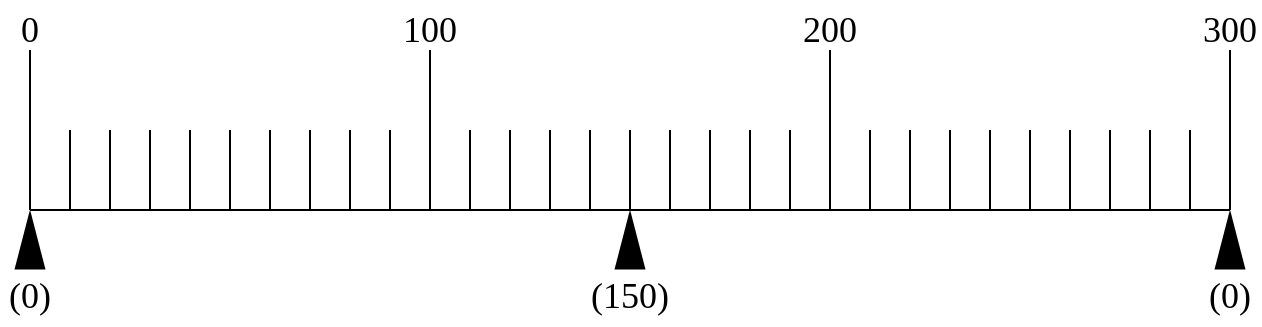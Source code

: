 <mxfile version="20.8.5" type="github">
  <diagram id="T5szKIo6lvxF17VczsSc" name="Page-1">
    <mxGraphModel dx="1434" dy="788" grid="1" gridSize="10" guides="1" tooltips="1" connect="1" arrows="1" fold="1" page="1" pageScale="1" pageWidth="827" pageHeight="1169" math="0" shadow="0">
      <root>
        <mxCell id="0" />
        <mxCell id="1" parent="0" />
        <mxCell id="q0exXqKZU2sjX7vts35a-1" value="" style="endArrow=none;html=1;rounded=0;" parent="1" edge="1">
          <mxGeometry width="50" height="50" relative="1" as="geometry">
            <mxPoint x="60" y="430" as="sourcePoint" />
            <mxPoint x="660" y="430" as="targetPoint" />
          </mxGeometry>
        </mxCell>
        <mxCell id="q0exXqKZU2sjX7vts35a-2" value="" style="endArrow=none;html=1;rounded=0;" parent="1" edge="1">
          <mxGeometry width="50" height="50" relative="1" as="geometry">
            <mxPoint x="60" y="430" as="sourcePoint" />
            <mxPoint x="60" y="350" as="targetPoint" />
          </mxGeometry>
        </mxCell>
        <mxCell id="q0exXqKZU2sjX7vts35a-3" value="" style="endArrow=none;html=1;rounded=0;" parent="1" edge="1">
          <mxGeometry width="50" height="50" relative="1" as="geometry">
            <mxPoint x="80" y="430" as="sourcePoint" />
            <mxPoint x="80" y="390" as="targetPoint" />
          </mxGeometry>
        </mxCell>
        <mxCell id="q0exXqKZU2sjX7vts35a-4" value="" style="endArrow=none;html=1;rounded=0;" parent="1" edge="1">
          <mxGeometry width="50" height="50" relative="1" as="geometry">
            <mxPoint x="120" y="430" as="sourcePoint" />
            <mxPoint x="120" y="390" as="targetPoint" />
          </mxGeometry>
        </mxCell>
        <mxCell id="q0exXqKZU2sjX7vts35a-5" value="" style="endArrow=none;html=1;rounded=0;" parent="1" edge="1">
          <mxGeometry width="50" height="50" relative="1" as="geometry">
            <mxPoint x="100" y="430" as="sourcePoint" />
            <mxPoint x="100" y="390" as="targetPoint" />
          </mxGeometry>
        </mxCell>
        <mxCell id="q0exXqKZU2sjX7vts35a-6" value="" style="endArrow=none;html=1;rounded=0;" parent="1" edge="1">
          <mxGeometry width="50" height="50" relative="1" as="geometry">
            <mxPoint x="140" y="430" as="sourcePoint" />
            <mxPoint x="140" y="390" as="targetPoint" />
          </mxGeometry>
        </mxCell>
        <mxCell id="q0exXqKZU2sjX7vts35a-7" value="" style="endArrow=none;html=1;rounded=0;" parent="1" edge="1">
          <mxGeometry width="50" height="50" relative="1" as="geometry">
            <mxPoint x="160" y="430" as="sourcePoint" />
            <mxPoint x="160" y="390" as="targetPoint" />
          </mxGeometry>
        </mxCell>
        <mxCell id="q0exXqKZU2sjX7vts35a-8" value="" style="endArrow=none;html=1;rounded=0;" parent="1" edge="1">
          <mxGeometry width="50" height="50" relative="1" as="geometry">
            <mxPoint x="180" y="430" as="sourcePoint" />
            <mxPoint x="180" y="390" as="targetPoint" />
          </mxGeometry>
        </mxCell>
        <mxCell id="q0exXqKZU2sjX7vts35a-9" value="" style="endArrow=none;html=1;rounded=0;" parent="1" edge="1">
          <mxGeometry width="50" height="50" relative="1" as="geometry">
            <mxPoint x="200" y="430" as="sourcePoint" />
            <mxPoint x="200" y="390" as="targetPoint" />
          </mxGeometry>
        </mxCell>
        <mxCell id="q0exXqKZU2sjX7vts35a-10" value="" style="endArrow=none;html=1;rounded=0;" parent="1" edge="1">
          <mxGeometry width="50" height="50" relative="1" as="geometry">
            <mxPoint x="240" y="430" as="sourcePoint" />
            <mxPoint x="240" y="390" as="targetPoint" />
          </mxGeometry>
        </mxCell>
        <mxCell id="q0exXqKZU2sjX7vts35a-11" value="" style="endArrow=none;html=1;rounded=0;" parent="1" edge="1">
          <mxGeometry width="50" height="50" relative="1" as="geometry">
            <mxPoint x="220" y="430" as="sourcePoint" />
            <mxPoint x="220" y="390" as="targetPoint" />
          </mxGeometry>
        </mxCell>
        <mxCell id="q0exXqKZU2sjX7vts35a-12" value="" style="endArrow=none;html=1;rounded=0;" parent="1" edge="1">
          <mxGeometry width="50" height="50" relative="1" as="geometry">
            <mxPoint x="260" y="430" as="sourcePoint" />
            <mxPoint x="260" y="350" as="targetPoint" />
          </mxGeometry>
        </mxCell>
        <mxCell id="q0exXqKZU2sjX7vts35a-28" value="" style="endArrow=none;html=1;rounded=0;" parent="1" edge="1">
          <mxGeometry width="50" height="50" relative="1" as="geometry">
            <mxPoint x="280" y="430" as="sourcePoint" />
            <mxPoint x="280" y="390" as="targetPoint" />
          </mxGeometry>
        </mxCell>
        <mxCell id="q0exXqKZU2sjX7vts35a-29" value="" style="endArrow=none;html=1;rounded=0;" parent="1" edge="1">
          <mxGeometry width="50" height="50" relative="1" as="geometry">
            <mxPoint x="320.0" y="430" as="sourcePoint" />
            <mxPoint x="320.0" y="390" as="targetPoint" />
          </mxGeometry>
        </mxCell>
        <mxCell id="q0exXqKZU2sjX7vts35a-30" value="" style="endArrow=none;html=1;rounded=0;" parent="1" edge="1">
          <mxGeometry width="50" height="50" relative="1" as="geometry">
            <mxPoint x="300" y="430" as="sourcePoint" />
            <mxPoint x="300" y="390" as="targetPoint" />
          </mxGeometry>
        </mxCell>
        <mxCell id="q0exXqKZU2sjX7vts35a-31" value="" style="endArrow=none;html=1;rounded=0;" parent="1" edge="1">
          <mxGeometry width="50" height="50" relative="1" as="geometry">
            <mxPoint x="340.0" y="430" as="sourcePoint" />
            <mxPoint x="340.0" y="390" as="targetPoint" />
          </mxGeometry>
        </mxCell>
        <mxCell id="q0exXqKZU2sjX7vts35a-32" value="" style="endArrow=none;html=1;rounded=0;" parent="1" edge="1">
          <mxGeometry width="50" height="50" relative="1" as="geometry">
            <mxPoint x="360.0" y="430" as="sourcePoint" />
            <mxPoint x="360.0" y="390" as="targetPoint" />
          </mxGeometry>
        </mxCell>
        <mxCell id="q0exXqKZU2sjX7vts35a-33" value="" style="endArrow=none;html=1;rounded=0;" parent="1" edge="1">
          <mxGeometry width="50" height="50" relative="1" as="geometry">
            <mxPoint x="380" y="430" as="sourcePoint" />
            <mxPoint x="380" y="390" as="targetPoint" />
          </mxGeometry>
        </mxCell>
        <mxCell id="q0exXqKZU2sjX7vts35a-34" value="" style="endArrow=none;html=1;rounded=0;" parent="1" edge="1">
          <mxGeometry width="50" height="50" relative="1" as="geometry">
            <mxPoint x="400" y="430" as="sourcePoint" />
            <mxPoint x="400" y="390" as="targetPoint" />
          </mxGeometry>
        </mxCell>
        <mxCell id="q0exXqKZU2sjX7vts35a-35" value="" style="endArrow=none;html=1;rounded=0;" parent="1" edge="1">
          <mxGeometry width="50" height="50" relative="1" as="geometry">
            <mxPoint x="440" y="430" as="sourcePoint" />
            <mxPoint x="440" y="390" as="targetPoint" />
          </mxGeometry>
        </mxCell>
        <mxCell id="q0exXqKZU2sjX7vts35a-36" value="" style="endArrow=none;html=1;rounded=0;" parent="1" edge="1">
          <mxGeometry width="50" height="50" relative="1" as="geometry">
            <mxPoint x="420" y="430" as="sourcePoint" />
            <mxPoint x="420" y="390" as="targetPoint" />
          </mxGeometry>
        </mxCell>
        <mxCell id="q0exXqKZU2sjX7vts35a-37" value="" style="endArrow=none;html=1;rounded=0;" parent="1" edge="1">
          <mxGeometry width="50" height="50" relative="1" as="geometry">
            <mxPoint x="460" y="430" as="sourcePoint" />
            <mxPoint x="460" y="350" as="targetPoint" />
          </mxGeometry>
        </mxCell>
        <mxCell id="q0exXqKZU2sjX7vts35a-38" value="" style="endArrow=none;html=1;rounded=0;" parent="1" edge="1">
          <mxGeometry width="50" height="50" relative="1" as="geometry">
            <mxPoint x="480" y="430" as="sourcePoint" />
            <mxPoint x="480" y="390" as="targetPoint" />
          </mxGeometry>
        </mxCell>
        <mxCell id="q0exXqKZU2sjX7vts35a-39" value="" style="endArrow=none;html=1;rounded=0;" parent="1" edge="1">
          <mxGeometry width="50" height="50" relative="1" as="geometry">
            <mxPoint x="520.0" y="430" as="sourcePoint" />
            <mxPoint x="520.0" y="390" as="targetPoint" />
          </mxGeometry>
        </mxCell>
        <mxCell id="q0exXqKZU2sjX7vts35a-40" value="" style="endArrow=none;html=1;rounded=0;" parent="1" edge="1">
          <mxGeometry width="50" height="50" relative="1" as="geometry">
            <mxPoint x="500" y="430" as="sourcePoint" />
            <mxPoint x="500" y="390" as="targetPoint" />
          </mxGeometry>
        </mxCell>
        <mxCell id="q0exXqKZU2sjX7vts35a-41" value="" style="endArrow=none;html=1;rounded=0;" parent="1" edge="1">
          <mxGeometry width="50" height="50" relative="1" as="geometry">
            <mxPoint x="540.0" y="430" as="sourcePoint" />
            <mxPoint x="540.0" y="390" as="targetPoint" />
          </mxGeometry>
        </mxCell>
        <mxCell id="q0exXqKZU2sjX7vts35a-42" value="" style="endArrow=none;html=1;rounded=0;" parent="1" edge="1">
          <mxGeometry width="50" height="50" relative="1" as="geometry">
            <mxPoint x="560.0" y="430" as="sourcePoint" />
            <mxPoint x="560.0" y="390" as="targetPoint" />
          </mxGeometry>
        </mxCell>
        <mxCell id="q0exXqKZU2sjX7vts35a-43" value="" style="endArrow=none;html=1;rounded=0;" parent="1" edge="1">
          <mxGeometry width="50" height="50" relative="1" as="geometry">
            <mxPoint x="580" y="430" as="sourcePoint" />
            <mxPoint x="580" y="390" as="targetPoint" />
          </mxGeometry>
        </mxCell>
        <mxCell id="q0exXqKZU2sjX7vts35a-44" value="" style="endArrow=none;html=1;rounded=0;" parent="1" edge="1">
          <mxGeometry width="50" height="50" relative="1" as="geometry">
            <mxPoint x="600" y="430" as="sourcePoint" />
            <mxPoint x="600" y="390" as="targetPoint" />
          </mxGeometry>
        </mxCell>
        <mxCell id="q0exXqKZU2sjX7vts35a-45" value="" style="endArrow=none;html=1;rounded=0;" parent="1" edge="1">
          <mxGeometry width="50" height="50" relative="1" as="geometry">
            <mxPoint x="640" y="430" as="sourcePoint" />
            <mxPoint x="640" y="390" as="targetPoint" />
          </mxGeometry>
        </mxCell>
        <mxCell id="q0exXqKZU2sjX7vts35a-46" value="" style="endArrow=none;html=1;rounded=0;" parent="1" edge="1">
          <mxGeometry width="50" height="50" relative="1" as="geometry">
            <mxPoint x="620" y="430" as="sourcePoint" />
            <mxPoint x="620" y="390" as="targetPoint" />
          </mxGeometry>
        </mxCell>
        <mxCell id="q0exXqKZU2sjX7vts35a-47" value="" style="endArrow=none;html=1;rounded=0;" parent="1" edge="1">
          <mxGeometry width="50" height="50" relative="1" as="geometry">
            <mxPoint x="660" y="430" as="sourcePoint" />
            <mxPoint x="660" y="350" as="targetPoint" />
          </mxGeometry>
        </mxCell>
        <mxCell id="q0exXqKZU2sjX7vts35a-49" value="" style="triangle;whiteSpace=wrap;html=1;rotation=-90;fillColor=#000000;strokeColor=none;" parent="1" vertex="1">
          <mxGeometry x="45" y="437" width="30" height="15.5" as="geometry" />
        </mxCell>
        <mxCell id="q0exXqKZU2sjX7vts35a-50" value="" style="triangle;whiteSpace=wrap;html=1;rotation=-90;fillColor=#000000;strokeColor=none;" parent="1" vertex="1">
          <mxGeometry x="345" y="437" width="30" height="15.5" as="geometry" />
        </mxCell>
        <mxCell id="q0exXqKZU2sjX7vts35a-51" value="" style="triangle;whiteSpace=wrap;html=1;rotation=-90;fillColor=#000000;strokeColor=none;" parent="1" vertex="1">
          <mxGeometry x="645" y="437" width="30" height="15.5" as="geometry" />
        </mxCell>
        <mxCell id="q0exXqKZU2sjX7vts35a-52" value="&lt;font face=&quot;Times New Roman&quot; style=&quot;font-size: 18px;&quot;&gt;0&lt;/font&gt;" style="text;html=1;strokeColor=none;fillColor=none;align=center;verticalAlign=middle;whiteSpace=wrap;rounded=0;fontSize=18;" parent="1" vertex="1">
          <mxGeometry x="45" y="325" width="30" height="30" as="geometry" />
        </mxCell>
        <mxCell id="q0exXqKZU2sjX7vts35a-53" value="&lt;font face=&quot;Times New Roman&quot; style=&quot;font-size: 18px;&quot;&gt;100&lt;/font&gt;" style="text;html=1;strokeColor=none;fillColor=none;align=center;verticalAlign=middle;whiteSpace=wrap;rounded=0;fontSize=18;" parent="1" vertex="1">
          <mxGeometry x="245" y="325" width="30" height="30" as="geometry" />
        </mxCell>
        <mxCell id="q0exXqKZU2sjX7vts35a-54" value="&lt;font face=&quot;Times New Roman&quot; style=&quot;font-size: 18px;&quot;&gt;200&lt;/font&gt;" style="text;html=1;strokeColor=none;fillColor=none;align=center;verticalAlign=middle;whiteSpace=wrap;rounded=0;fontSize=18;" parent="1" vertex="1">
          <mxGeometry x="445" y="325" width="30" height="30" as="geometry" />
        </mxCell>
        <mxCell id="q0exXqKZU2sjX7vts35a-55" value="&lt;font face=&quot;Times New Roman&quot; style=&quot;font-size: 18px;&quot;&gt;300&lt;/font&gt;" style="text;html=1;strokeColor=none;fillColor=none;align=center;verticalAlign=middle;whiteSpace=wrap;rounded=0;fontSize=18;" parent="1" vertex="1">
          <mxGeometry x="645" y="325" width="30" height="30" as="geometry" />
        </mxCell>
        <mxCell id="q0exXqKZU2sjX7vts35a-56" value="&lt;font face=&quot;Times New Roman&quot; style=&quot;font-size: 18px;&quot;&gt;(0)&lt;/font&gt;" style="text;html=1;strokeColor=none;fillColor=none;align=center;verticalAlign=middle;whiteSpace=wrap;rounded=0;fontSize=18;" parent="1" vertex="1">
          <mxGeometry x="45" y="457.5" width="30" height="30" as="geometry" />
        </mxCell>
        <mxCell id="q0exXqKZU2sjX7vts35a-57" value="&lt;font face=&quot;Times New Roman&quot; style=&quot;font-size: 18px;&quot;&gt;(150)&lt;/font&gt;" style="text;html=1;strokeColor=none;fillColor=none;align=center;verticalAlign=middle;whiteSpace=wrap;rounded=0;fontSize=18;" parent="1" vertex="1">
          <mxGeometry x="345" y="457.5" width="30" height="30" as="geometry" />
        </mxCell>
        <mxCell id="q0exXqKZU2sjX7vts35a-58" value="&lt;font face=&quot;Times New Roman&quot; style=&quot;font-size: 18px;&quot;&gt;(0)&lt;/font&gt;" style="text;html=1;strokeColor=none;fillColor=none;align=center;verticalAlign=middle;whiteSpace=wrap;rounded=0;fontSize=18;" parent="1" vertex="1">
          <mxGeometry x="645" y="457.5" width="30" height="30" as="geometry" />
        </mxCell>
      </root>
    </mxGraphModel>
  </diagram>
</mxfile>
